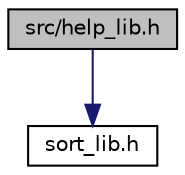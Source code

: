digraph "src/help_lib.h"
{
  edge [fontname="Helvetica",fontsize="10",labelfontname="Helvetica",labelfontsize="10"];
  node [fontname="Helvetica",fontsize="10",shape=record];
  Node0 [label="src/help_lib.h",height=0.2,width=0.4,color="black", fillcolor="grey75", style="filled", fontcolor="black"];
  Node0 -> Node1 [color="midnightblue",fontsize="10",style="solid",fontname="Helvetica"];
  Node1 [label="sort_lib.h",height=0.2,width=0.4,color="black", fillcolor="white", style="filled",URL="$sort__lib_8h.html",tooltip="Headers of methods for qsort and comparator. "];
}
